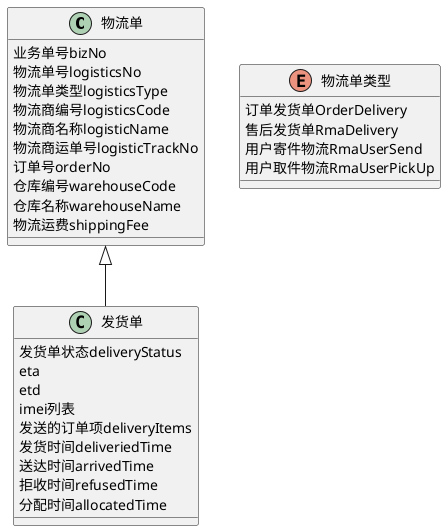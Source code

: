 @startuml

物流单 <|-- 发货单

 class 物流单 {
	业务单号bizNo
	物流单号logisticsNo
	物流单类型logisticsType
	物流商编号logisticsCode
	物流商名称logisticName
	物流商运单号logisticTrackNo
	订单号orderNo
	仓库编号warehouseCode
	仓库名称warehouseName
	物流运费shippingFee
}
 class 发货单{

	 发货单状态deliveryStatus
	 eta
	 etd
	 imei列表
	 发送的订单项deliveryItems
	 发货时间deliveriedTime
	 送达时间arrivedTime
	 拒收时间refusedTime
	 分配时间allocatedTime


}
enum 物流单类型{
订单发货单OrderDelivery
售后发货单RmaDelivery
用户寄件物流RmaUserSend
用户取件物流RmaUserPickUp
}
@endnuml